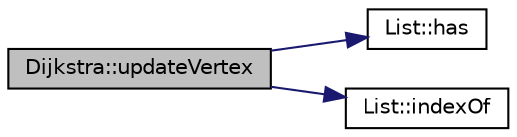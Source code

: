 digraph "Dijkstra::updateVertex"
{
  edge [fontname="Helvetica",fontsize="10",labelfontname="Helvetica",labelfontsize="10"];
  node [fontname="Helvetica",fontsize="10",shape=record];
  rankdir="LR";
  Node1 [label="Dijkstra::updateVertex",height=0.2,width=0.4,color="black", fillcolor="grey75", style="filled", fontcolor="black"];
  Node1 -> Node2 [color="midnightblue",fontsize="10",style="solid",fontname="Helvetica"];
  Node2 [label="List::has",height=0.2,width=0.4,color="black", fillcolor="white", style="filled",URL="$class_list.html#a1af3f7dea5bb7e693675795312256f71"];
  Node1 -> Node3 [color="midnightblue",fontsize="10",style="solid",fontname="Helvetica"];
  Node3 [label="List::indexOf",height=0.2,width=0.4,color="black", fillcolor="white", style="filled",URL="$class_list.html#a94c0b5278992ef8d6830a14732157440"];
}
